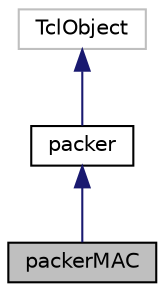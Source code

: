 digraph "packerMAC"
{
 // LATEX_PDF_SIZE
  edge [fontname="Helvetica",fontsize="10",labelfontname="Helvetica",labelfontsize="10"];
  node [fontname="Helvetica",fontsize="10",shape=record];
  Node1 [label="packerMAC",height=0.2,width=0.4,color="black", fillcolor="grey75", style="filled", fontcolor="black",tooltip="Class to map a ns2 mac header into a bit stream, and vice-versa."];
  Node2 -> Node1 [dir="back",color="midnightblue",fontsize="10",style="solid",fontname="Helvetica"];
  Node2 [label="packer",height=0.2,width=0.4,color="black", fillcolor="white", style="filled",URL="$classpacker.html",tooltip="Class exploited by the Uwal module to map an NS-Miracle packet into a bit stream, and vice-versa."];
  Node3 -> Node2 [dir="back",color="midnightblue",fontsize="10",style="solid",fontname="Helvetica"];
  Node3 [label="TclObject",height=0.2,width=0.4,color="grey75", fillcolor="white", style="filled",tooltip=" "];
}
